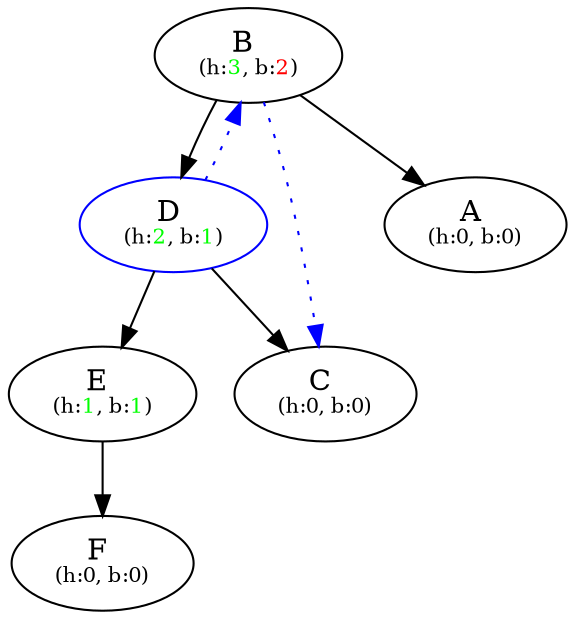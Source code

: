digraph {
  nB [label="B" pos="2.8,3.0!" label=<B <br/><font point-size="10">(h:<font color="green">3</font>, b:<font color="red">2</font>)</font>>]
  nD [label="D" pos="5.6,2.0!" color="blue" label=<D <br/><font point-size="10">(h:<font color="green">2</font>, b:<font color="green">1</font>)</font>>]
  nE [label="E" pos="7.0,1.0!" label=<E <br/><font point-size="10">(h:<font color="green">1</font>, b:<font color="green">1</font>)</font>>]
  nF [label="F" pos="7.7,0.0!" label=<F <br/><font point-size="10">(h:0, b:0)</font>>]
  nC [label="C" pos="4.199999999999999,1.0!" label=<C <br/><font point-size="10">(h:0, b:0)</font>>]
  nA [label="A" pos="0.0,2.0!" label=<A <br/><font point-size="10">(h:0, b:0)</font>>]
  nB -> nD 
  nD -> nE 
  nE -> nF 
  nD -> nC 
  nD -> nB [color="blue" style="dotted"]
  nB -> nA 
  nB -> nC [color="blue" style="dotted"]
}